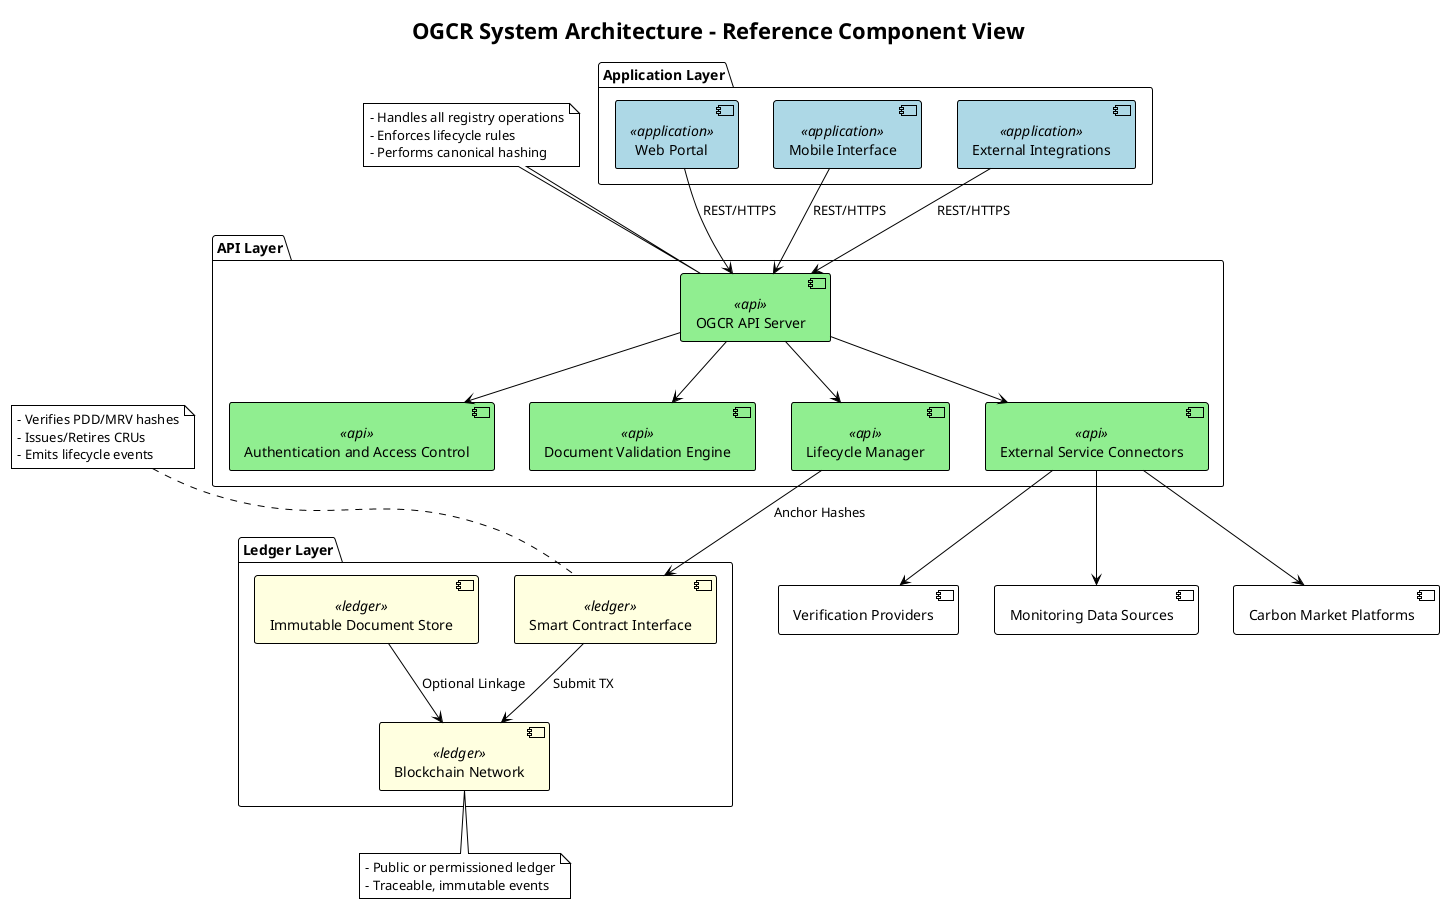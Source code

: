 @startuml
!theme plain
title OGCR System Architecture - Reference Component View

!define RECTANGLE class

package "Application Layer" {
    [Web Portal] <<application>>
    [Mobile Interface] <<application>>
    [External Integrations] <<application>>
}

package "API Layer" {
    [OGCR API Server] <<api>>
    [Authentication and Access Control] <<api>>
    [Document Validation Engine] <<api>>
    [Lifecycle Manager] <<api>>
    [External Service Connectors] <<api>>
}

package "Ledger Layer" {
    [Smart Contract Interface] <<ledger>>
    [Blockchain Network] <<ledger>>
    [Immutable Document Store] <<ledger>>
}

' Application interactions
[Web Portal] --> [OGCR API Server] : REST/HTTPS
[Mobile Interface] --> [OGCR API Server] : REST/HTTPS
[External Integrations] --> [OGCR API Server] : REST/HTTPS

' API logic
[OGCR API Server] --> [Authentication and Access Control]
[OGCR API Server] --> [Document Validation Engine]
[OGCR API Server] --> [Lifecycle Manager]
[OGCR API Server] --> [External Service Connectors]

' Ledger integration
[Lifecycle Manager] --> [Smart Contract Interface] : Anchor Hashes
[Smart Contract Interface] --> [Blockchain Network] : Submit TX
[Immutable Document Store] --> [Blockchain Network] : Optional Linkage

' External systems
[External Service Connectors] --> [Verification Providers]
[External Service Connectors] --> [Monitoring Data Sources]
[External Service Connectors] --> [Carbon Market Platforms]

note top of [OGCR API Server]
  - Handles all registry operations
  - Enforces lifecycle rules
  - Performs canonical hashing
end note

note top of [Smart Contract Interface]
  - Verifies PDD/MRV hashes
  - Issues/Retires CRUs
  - Emits lifecycle events
end note

note bottom of [Blockchain Network]
  - Public or permissioned ledger
  - Traceable, immutable events
end note

skinparam component {
    BackgroundColor<<application>> LightBlue
    BackgroundColor<<api>> LightGreen
    BackgroundColor<<ledger>> LightYellow
}

@enduml
